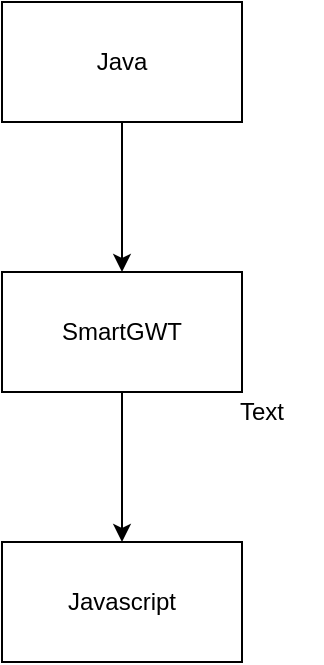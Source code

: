 <mxfile version="16.5.2" type="github">
  <diagram id="hzD9FOgZB3Bx36h0GEBE" name="Page-1">
    <mxGraphModel dx="900" dy="1062" grid="1" gridSize="10" guides="1" tooltips="1" connect="1" arrows="1" fold="1" page="1" pageScale="1" pageWidth="827" pageHeight="1169" math="0" shadow="0">
      <root>
        <mxCell id="0" />
        <mxCell id="1" parent="0" />
        <mxCell id="IMw8Zu4ajvkk-5NAZ4eq-9" style="edgeStyle=orthogonalEdgeStyle;rounded=0;orthogonalLoop=1;jettySize=auto;html=1;exitX=0.5;exitY=1;exitDx=0;exitDy=0;entryX=0.5;entryY=0;entryDx=0;entryDy=0;" edge="1" parent="1" source="IMw8Zu4ajvkk-5NAZ4eq-1" target="IMw8Zu4ajvkk-5NAZ4eq-3">
          <mxGeometry relative="1" as="geometry" />
        </mxCell>
        <mxCell id="IMw8Zu4ajvkk-5NAZ4eq-1" value="" style="rounded=0;whiteSpace=wrap;html=1;" vertex="1" parent="1">
          <mxGeometry x="280" y="155" width="120" height="60" as="geometry" />
        </mxCell>
        <mxCell id="IMw8Zu4ajvkk-5NAZ4eq-2" value="SmartGWT" style="text;html=1;strokeColor=none;fillColor=none;align=center;verticalAlign=middle;whiteSpace=wrap;rounded=0;" vertex="1" parent="1">
          <mxGeometry x="290" y="170" width="100" height="30" as="geometry" />
        </mxCell>
        <mxCell id="IMw8Zu4ajvkk-5NAZ4eq-3" value="" style="rounded=0;whiteSpace=wrap;html=1;" vertex="1" parent="1">
          <mxGeometry x="280" y="290" width="120" height="60" as="geometry" />
        </mxCell>
        <mxCell id="IMw8Zu4ajvkk-5NAZ4eq-4" value="Javascript" style="text;html=1;strokeColor=none;fillColor=none;align=center;verticalAlign=middle;whiteSpace=wrap;rounded=0;" vertex="1" parent="1">
          <mxGeometry x="310" y="305" width="60" height="30" as="geometry" />
        </mxCell>
        <mxCell id="IMw8Zu4ajvkk-5NAZ4eq-8" style="edgeStyle=orthogonalEdgeStyle;rounded=0;orthogonalLoop=1;jettySize=auto;html=1;exitX=0.5;exitY=1;exitDx=0;exitDy=0;entryX=0.5;entryY=0;entryDx=0;entryDy=0;" edge="1" parent="1" source="IMw8Zu4ajvkk-5NAZ4eq-5" target="IMw8Zu4ajvkk-5NAZ4eq-1">
          <mxGeometry relative="1" as="geometry" />
        </mxCell>
        <mxCell id="IMw8Zu4ajvkk-5NAZ4eq-5" value="" style="rounded=0;whiteSpace=wrap;html=1;" vertex="1" parent="1">
          <mxGeometry x="280" y="20" width="120" height="60" as="geometry" />
        </mxCell>
        <mxCell id="IMw8Zu4ajvkk-5NAZ4eq-6" value="Text" style="text;html=1;strokeColor=none;fillColor=none;align=center;verticalAlign=middle;whiteSpace=wrap;rounded=0;" vertex="1" parent="1">
          <mxGeometry x="380" y="210" width="60" height="30" as="geometry" />
        </mxCell>
        <mxCell id="IMw8Zu4ajvkk-5NAZ4eq-7" value="Java" style="text;html=1;strokeColor=none;fillColor=none;align=center;verticalAlign=middle;whiteSpace=wrap;rounded=0;" vertex="1" parent="1">
          <mxGeometry x="310" y="35" width="60" height="30" as="geometry" />
        </mxCell>
      </root>
    </mxGraphModel>
  </diagram>
</mxfile>
